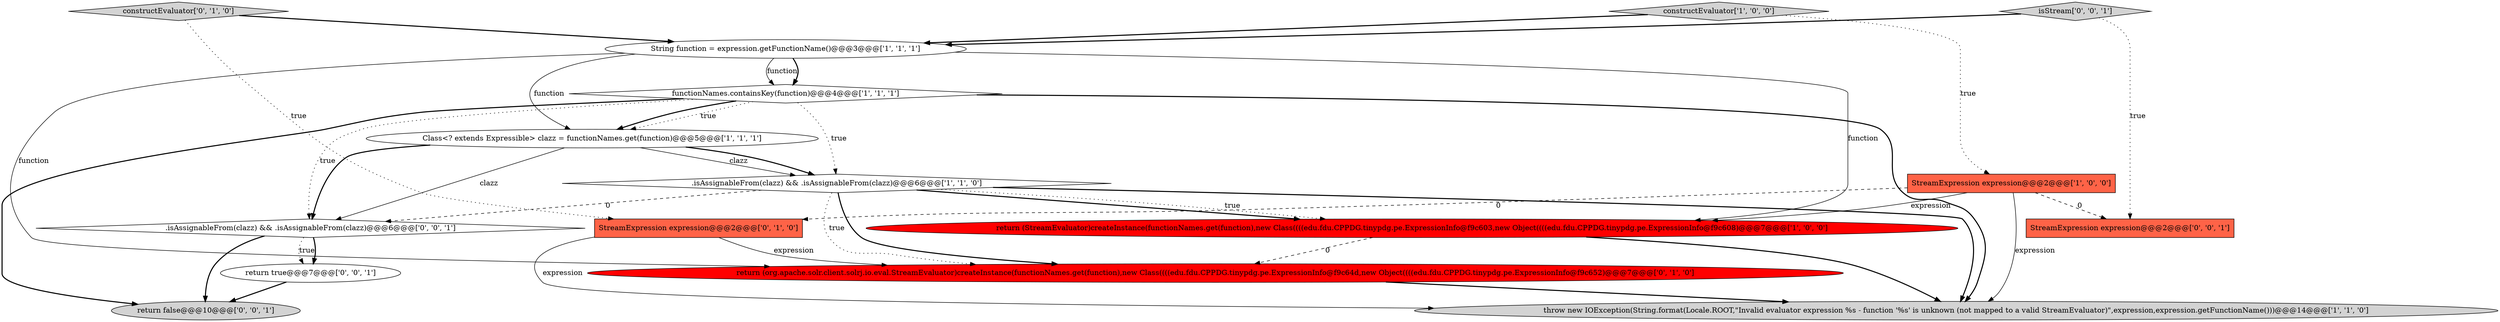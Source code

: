 digraph {
11 [style = filled, label = "return true@@@7@@@['0', '0', '1']", fillcolor = white, shape = ellipse image = "AAA0AAABBB3BBB"];
13 [style = filled, label = "StreamExpression expression@@@2@@@['0', '0', '1']", fillcolor = tomato, shape = box image = "AAA0AAABBB3BBB"];
5 [style = filled, label = "return (StreamEvaluator)createInstance(functionNames.get(function),new Class((((edu.fdu.CPPDG.tinypdg.pe.ExpressionInfo@f9c603,new Object((((edu.fdu.CPPDG.tinypdg.pe.ExpressionInfo@f9c608)@@@7@@@['1', '0', '0']", fillcolor = red, shape = ellipse image = "AAA1AAABBB1BBB"];
2 [style = filled, label = "String function = expression.getFunctionName()@@@3@@@['1', '1', '1']", fillcolor = white, shape = ellipse image = "AAA0AAABBB1BBB"];
1 [style = filled, label = ".isAssignableFrom(clazz) && .isAssignableFrom(clazz)@@@6@@@['1', '1', '0']", fillcolor = white, shape = diamond image = "AAA0AAABBB1BBB"];
8 [style = filled, label = "return (org.apache.solr.client.solrj.io.eval.StreamEvaluator)createInstance(functionNames.get(function),new Class((((edu.fdu.CPPDG.tinypdg.pe.ExpressionInfo@f9c64d,new Object((((edu.fdu.CPPDG.tinypdg.pe.ExpressionInfo@f9c652)@@@7@@@['0', '1', '0']", fillcolor = red, shape = ellipse image = "AAA1AAABBB2BBB"];
7 [style = filled, label = "StreamExpression expression@@@2@@@['1', '0', '0']", fillcolor = tomato, shape = box image = "AAA1AAABBB1BBB"];
0 [style = filled, label = "functionNames.containsKey(function)@@@4@@@['1', '1', '1']", fillcolor = white, shape = diamond image = "AAA0AAABBB1BBB"];
4 [style = filled, label = "Class<? extends Expressible> clazz = functionNames.get(function)@@@5@@@['1', '1', '1']", fillcolor = white, shape = ellipse image = "AAA0AAABBB1BBB"];
15 [style = filled, label = "isStream['0', '0', '1']", fillcolor = lightgray, shape = diamond image = "AAA0AAABBB3BBB"];
3 [style = filled, label = "constructEvaluator['1', '0', '0']", fillcolor = lightgray, shape = diamond image = "AAA0AAABBB1BBB"];
12 [style = filled, label = "return false@@@10@@@['0', '0', '1']", fillcolor = lightgray, shape = ellipse image = "AAA0AAABBB3BBB"];
14 [style = filled, label = ".isAssignableFrom(clazz) && .isAssignableFrom(clazz)@@@6@@@['0', '0', '1']", fillcolor = white, shape = diamond image = "AAA0AAABBB3BBB"];
10 [style = filled, label = "constructEvaluator['0', '1', '0']", fillcolor = lightgray, shape = diamond image = "AAA0AAABBB2BBB"];
6 [style = filled, label = "throw new IOException(String.format(Locale.ROOT,\"Invalid evaluator expression %s - function '%s' is unknown (not mapped to a valid StreamEvaluator)\",expression,expression.getFunctionName()))@@@14@@@['1', '1', '0']", fillcolor = lightgray, shape = ellipse image = "AAA0AAABBB1BBB"];
9 [style = filled, label = "StreamExpression expression@@@2@@@['0', '1', '0']", fillcolor = tomato, shape = box image = "AAA1AAABBB2BBB"];
1->5 [style = bold, label=""];
7->5 [style = solid, label="expression"];
4->14 [style = bold, label=""];
15->2 [style = bold, label=""];
3->7 [style = dotted, label="true"];
1->8 [style = bold, label=""];
2->8 [style = solid, label="function"];
4->14 [style = solid, label="clazz"];
7->6 [style = solid, label="expression"];
1->14 [style = dashed, label="0"];
0->6 [style = bold, label=""];
9->6 [style = solid, label="expression"];
0->12 [style = bold, label=""];
0->4 [style = dotted, label="true"];
9->8 [style = solid, label="expression"];
8->6 [style = bold, label=""];
11->12 [style = bold, label=""];
2->0 [style = solid, label="function"];
10->9 [style = dotted, label="true"];
15->13 [style = dotted, label="true"];
2->5 [style = solid, label="function"];
2->0 [style = bold, label=""];
1->6 [style = bold, label=""];
5->6 [style = bold, label=""];
3->2 [style = bold, label=""];
0->4 [style = bold, label=""];
7->9 [style = dashed, label="0"];
4->1 [style = solid, label="clazz"];
2->4 [style = solid, label="function"];
14->12 [style = bold, label=""];
1->8 [style = dotted, label="true"];
7->13 [style = dashed, label="0"];
5->8 [style = dashed, label="0"];
14->11 [style = dotted, label="true"];
0->14 [style = dotted, label="true"];
10->2 [style = bold, label=""];
4->1 [style = bold, label=""];
14->11 [style = bold, label=""];
1->5 [style = dotted, label="true"];
0->1 [style = dotted, label="true"];
}
